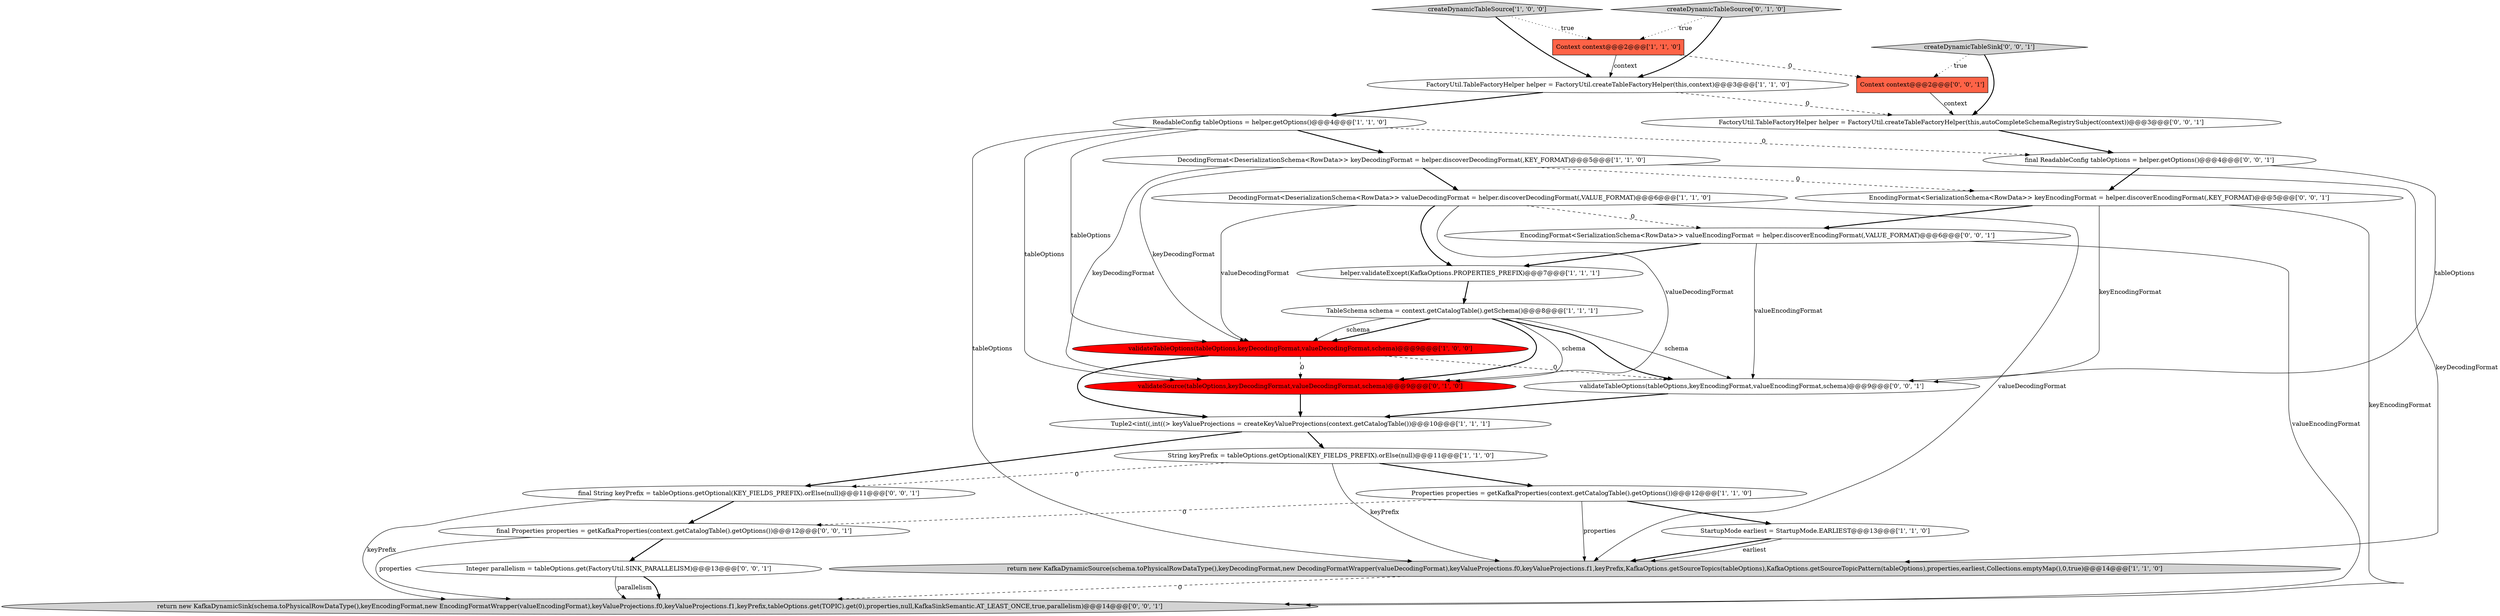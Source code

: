 digraph {
12 [style = filled, label = "String keyPrefix = tableOptions.getOptional(KEY_FIELDS_PREFIX).orElse(null)@@@11@@@['1', '1', '0']", fillcolor = white, shape = ellipse image = "AAA0AAABBB1BBB"];
6 [style = filled, label = "validateTableOptions(tableOptions,keyDecodingFormat,valueDecodingFormat,schema)@@@9@@@['1', '0', '0']", fillcolor = red, shape = ellipse image = "AAA1AAABBB1BBB"];
2 [style = filled, label = "StartupMode earliest = StartupMode.EARLIEST@@@13@@@['1', '1', '0']", fillcolor = white, shape = ellipse image = "AAA0AAABBB1BBB"];
14 [style = filled, label = "validateSource(tableOptions,keyDecodingFormat,valueDecodingFormat,schema)@@@9@@@['0', '1', '0']", fillcolor = red, shape = ellipse image = "AAA1AAABBB2BBB"];
26 [style = filled, label = "return new KafkaDynamicSink(schema.toPhysicalRowDataType(),keyEncodingFormat,new EncodingFormatWrapper(valueEncodingFormat),keyValueProjections.f0,keyValueProjections.f1,keyPrefix,tableOptions.get(TOPIC).get(0),properties,null,KafkaSinkSemantic.AT_LEAST_ONCE,true,parallelism)@@@14@@@['0', '0', '1']", fillcolor = lightgray, shape = ellipse image = "AAA0AAABBB3BBB"];
22 [style = filled, label = "Integer parallelism = tableOptions.get(FactoryUtil.SINK_PARALLELISM)@@@13@@@['0', '0', '1']", fillcolor = white, shape = ellipse image = "AAA0AAABBB3BBB"];
10 [style = filled, label = "helper.validateExcept(KafkaOptions.PROPERTIES_PREFIX)@@@7@@@['1', '1', '1']", fillcolor = white, shape = ellipse image = "AAA0AAABBB1BBB"];
13 [style = filled, label = "return new KafkaDynamicSource(schema.toPhysicalRowDataType(),keyDecodingFormat,new DecodingFormatWrapper(valueDecodingFormat),keyValueProjections.f0,keyValueProjections.f1,keyPrefix,KafkaOptions.getSourceTopics(tableOptions),KafkaOptions.getSourceTopicPattern(tableOptions),properties,earliest,Collections.emptyMap(),0,true)@@@14@@@['1', '1', '0']", fillcolor = lightgray, shape = ellipse image = "AAA0AAABBB1BBB"];
16 [style = filled, label = "FactoryUtil.TableFactoryHelper helper = FactoryUtil.createTableFactoryHelper(this,autoCompleteSchemaRegistrySubject(context))@@@3@@@['0', '0', '1']", fillcolor = white, shape = ellipse image = "AAA0AAABBB3BBB"];
5 [style = filled, label = "TableSchema schema = context.getCatalogTable().getSchema()@@@8@@@['1', '1', '1']", fillcolor = white, shape = ellipse image = "AAA0AAABBB1BBB"];
7 [style = filled, label = "Tuple2<int((,int((> keyValueProjections = createKeyValueProjections(context.getCatalogTable())@@@10@@@['1', '1', '1']", fillcolor = white, shape = ellipse image = "AAA0AAABBB1BBB"];
11 [style = filled, label = "Properties properties = getKafkaProperties(context.getCatalogTable().getOptions())@@@12@@@['1', '1', '0']", fillcolor = white, shape = ellipse image = "AAA0AAABBB1BBB"];
18 [style = filled, label = "createDynamicTableSink['0', '0', '1']", fillcolor = lightgray, shape = diamond image = "AAA0AAABBB3BBB"];
3 [style = filled, label = "ReadableConfig tableOptions = helper.getOptions()@@@4@@@['1', '1', '0']", fillcolor = white, shape = ellipse image = "AAA0AAABBB1BBB"];
0 [style = filled, label = "createDynamicTableSource['1', '0', '0']", fillcolor = lightgray, shape = diamond image = "AAA0AAABBB1BBB"];
4 [style = filled, label = "DecodingFormat<DeserializationSchema<RowData>> valueDecodingFormat = helper.discoverDecodingFormat(,VALUE_FORMAT)@@@6@@@['1', '1', '0']", fillcolor = white, shape = ellipse image = "AAA0AAABBB1BBB"];
17 [style = filled, label = "final ReadableConfig tableOptions = helper.getOptions()@@@4@@@['0', '0', '1']", fillcolor = white, shape = ellipse image = "AAA0AAABBB3BBB"];
20 [style = filled, label = "final String keyPrefix = tableOptions.getOptional(KEY_FIELDS_PREFIX).orElse(null)@@@11@@@['0', '0', '1']", fillcolor = white, shape = ellipse image = "AAA0AAABBB3BBB"];
19 [style = filled, label = "validateTableOptions(tableOptions,keyEncodingFormat,valueEncodingFormat,schema)@@@9@@@['0', '0', '1']", fillcolor = white, shape = ellipse image = "AAA0AAABBB3BBB"];
23 [style = filled, label = "EncodingFormat<SerializationSchema<RowData>> valueEncodingFormat = helper.discoverEncodingFormat(,VALUE_FORMAT)@@@6@@@['0', '0', '1']", fillcolor = white, shape = ellipse image = "AAA0AAABBB3BBB"];
24 [style = filled, label = "final Properties properties = getKafkaProperties(context.getCatalogTable().getOptions())@@@12@@@['0', '0', '1']", fillcolor = white, shape = ellipse image = "AAA0AAABBB3BBB"];
25 [style = filled, label = "Context context@@@2@@@['0', '0', '1']", fillcolor = tomato, shape = box image = "AAA0AAABBB3BBB"];
1 [style = filled, label = "Context context@@@2@@@['1', '1', '0']", fillcolor = tomato, shape = box image = "AAA0AAABBB1BBB"];
8 [style = filled, label = "DecodingFormat<DeserializationSchema<RowData>> keyDecodingFormat = helper.discoverDecodingFormat(,KEY_FORMAT)@@@5@@@['1', '1', '0']", fillcolor = white, shape = ellipse image = "AAA0AAABBB1BBB"];
15 [style = filled, label = "createDynamicTableSource['0', '1', '0']", fillcolor = lightgray, shape = diamond image = "AAA0AAABBB2BBB"];
9 [style = filled, label = "FactoryUtil.TableFactoryHelper helper = FactoryUtil.createTableFactoryHelper(this,context)@@@3@@@['1', '1', '0']", fillcolor = white, shape = ellipse image = "AAA0AAABBB1BBB"];
21 [style = filled, label = "EncodingFormat<SerializationSchema<RowData>> keyEncodingFormat = helper.discoverEncodingFormat(,KEY_FORMAT)@@@5@@@['0', '0', '1']", fillcolor = white, shape = ellipse image = "AAA0AAABBB3BBB"];
12->13 [style = solid, label="keyPrefix"];
4->10 [style = bold, label=""];
22->26 [style = bold, label=""];
4->13 [style = solid, label="valueDecodingFormat"];
0->9 [style = bold, label=""];
9->16 [style = dashed, label="0"];
3->17 [style = dashed, label="0"];
1->9 [style = solid, label="context"];
12->20 [style = dashed, label="0"];
18->25 [style = dotted, label="true"];
7->12 [style = bold, label=""];
3->13 [style = solid, label="tableOptions"];
3->14 [style = solid, label="tableOptions"];
12->11 [style = bold, label=""];
4->6 [style = solid, label="valueDecodingFormat"];
25->16 [style = solid, label="context"];
3->6 [style = solid, label="tableOptions"];
16->17 [style = bold, label=""];
5->14 [style = bold, label=""];
7->20 [style = bold, label=""];
17->19 [style = solid, label="tableOptions"];
6->14 [style = dashed, label="0"];
8->21 [style = dashed, label="0"];
24->22 [style = bold, label=""];
5->14 [style = solid, label="schema"];
13->26 [style = dashed, label="0"];
21->26 [style = solid, label="keyEncodingFormat"];
11->2 [style = bold, label=""];
8->14 [style = solid, label="keyDecodingFormat"];
14->7 [style = bold, label=""];
2->13 [style = bold, label=""];
24->26 [style = solid, label="properties"];
23->26 [style = solid, label="valueEncodingFormat"];
20->26 [style = solid, label="keyPrefix"];
5->19 [style = bold, label=""];
21->19 [style = solid, label="keyEncodingFormat"];
10->5 [style = bold, label=""];
5->6 [style = bold, label=""];
4->14 [style = solid, label="valueDecodingFormat"];
15->9 [style = bold, label=""];
15->1 [style = dotted, label="true"];
3->8 [style = bold, label=""];
8->6 [style = solid, label="keyDecodingFormat"];
11->13 [style = solid, label="properties"];
6->19 [style = dashed, label="0"];
11->24 [style = dashed, label="0"];
2->13 [style = solid, label="earliest"];
23->10 [style = bold, label=""];
9->3 [style = bold, label=""];
23->19 [style = solid, label="valueEncodingFormat"];
8->4 [style = bold, label=""];
8->13 [style = solid, label="keyDecodingFormat"];
6->7 [style = bold, label=""];
20->24 [style = bold, label=""];
1->25 [style = dashed, label="0"];
5->6 [style = solid, label="schema"];
22->26 [style = solid, label="parallelism"];
17->21 [style = bold, label=""];
19->7 [style = bold, label=""];
5->19 [style = solid, label="schema"];
4->23 [style = dashed, label="0"];
0->1 [style = dotted, label="true"];
21->23 [style = bold, label=""];
18->16 [style = bold, label=""];
}
